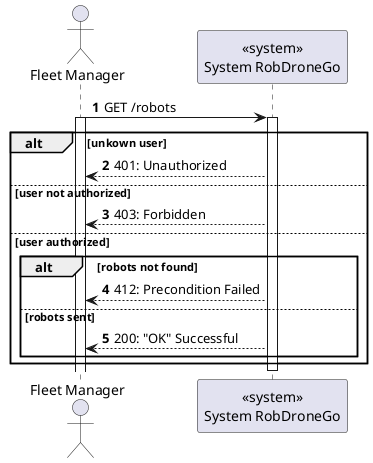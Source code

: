 @startuml
autonumber

actor "Fleet Manager" as actor
participant "<<system>>\nSystem RobDroneGo" as sys


actor-> sys: GET /robots
activate actor
    activate sys

    alt unkown user
                sys --> actor : 401: Unauthorized
            else user not authorized
                sys --> actor : 403: Forbidden
            else user authorized

            alt robots not found
                actor <--sys : 412: Precondition Failed
            else robots sent
                actor <--sys : 200: "OK" Successful
    end
end
deactivate sys


@enduml
